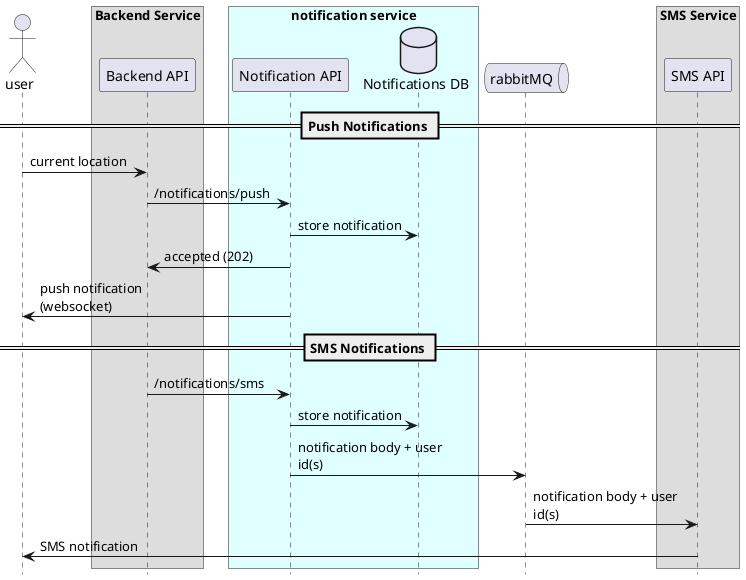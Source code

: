 @startuml general-flow
hide footbox
skinparam maxMessageSize 150
actor user
box "Backend Service"  
participant "Backend API" as bs
end box
box "notification service" #LightCyan
participant "Notification API" as ns
database "Notifications DB" as ndb
end box
queue rabbitMQ as q
box "SMS Service"
participant "SMS API" as ss 
end box

== Push Notifications ==
user -> bs : current location  
bs -> ns : /notifications/push
ns -> ndb: store notification
ns -> bs: accepted (202)
ns -> user : push notification (websocket)
== SMS Notifications ==
bs -> ns: /notifications/sms
ns -> ndb: store notification
ns -> q: notification body + user id(s)
q -> ss : notification body + user id(s)
ss -> user : SMS notification




@enduml